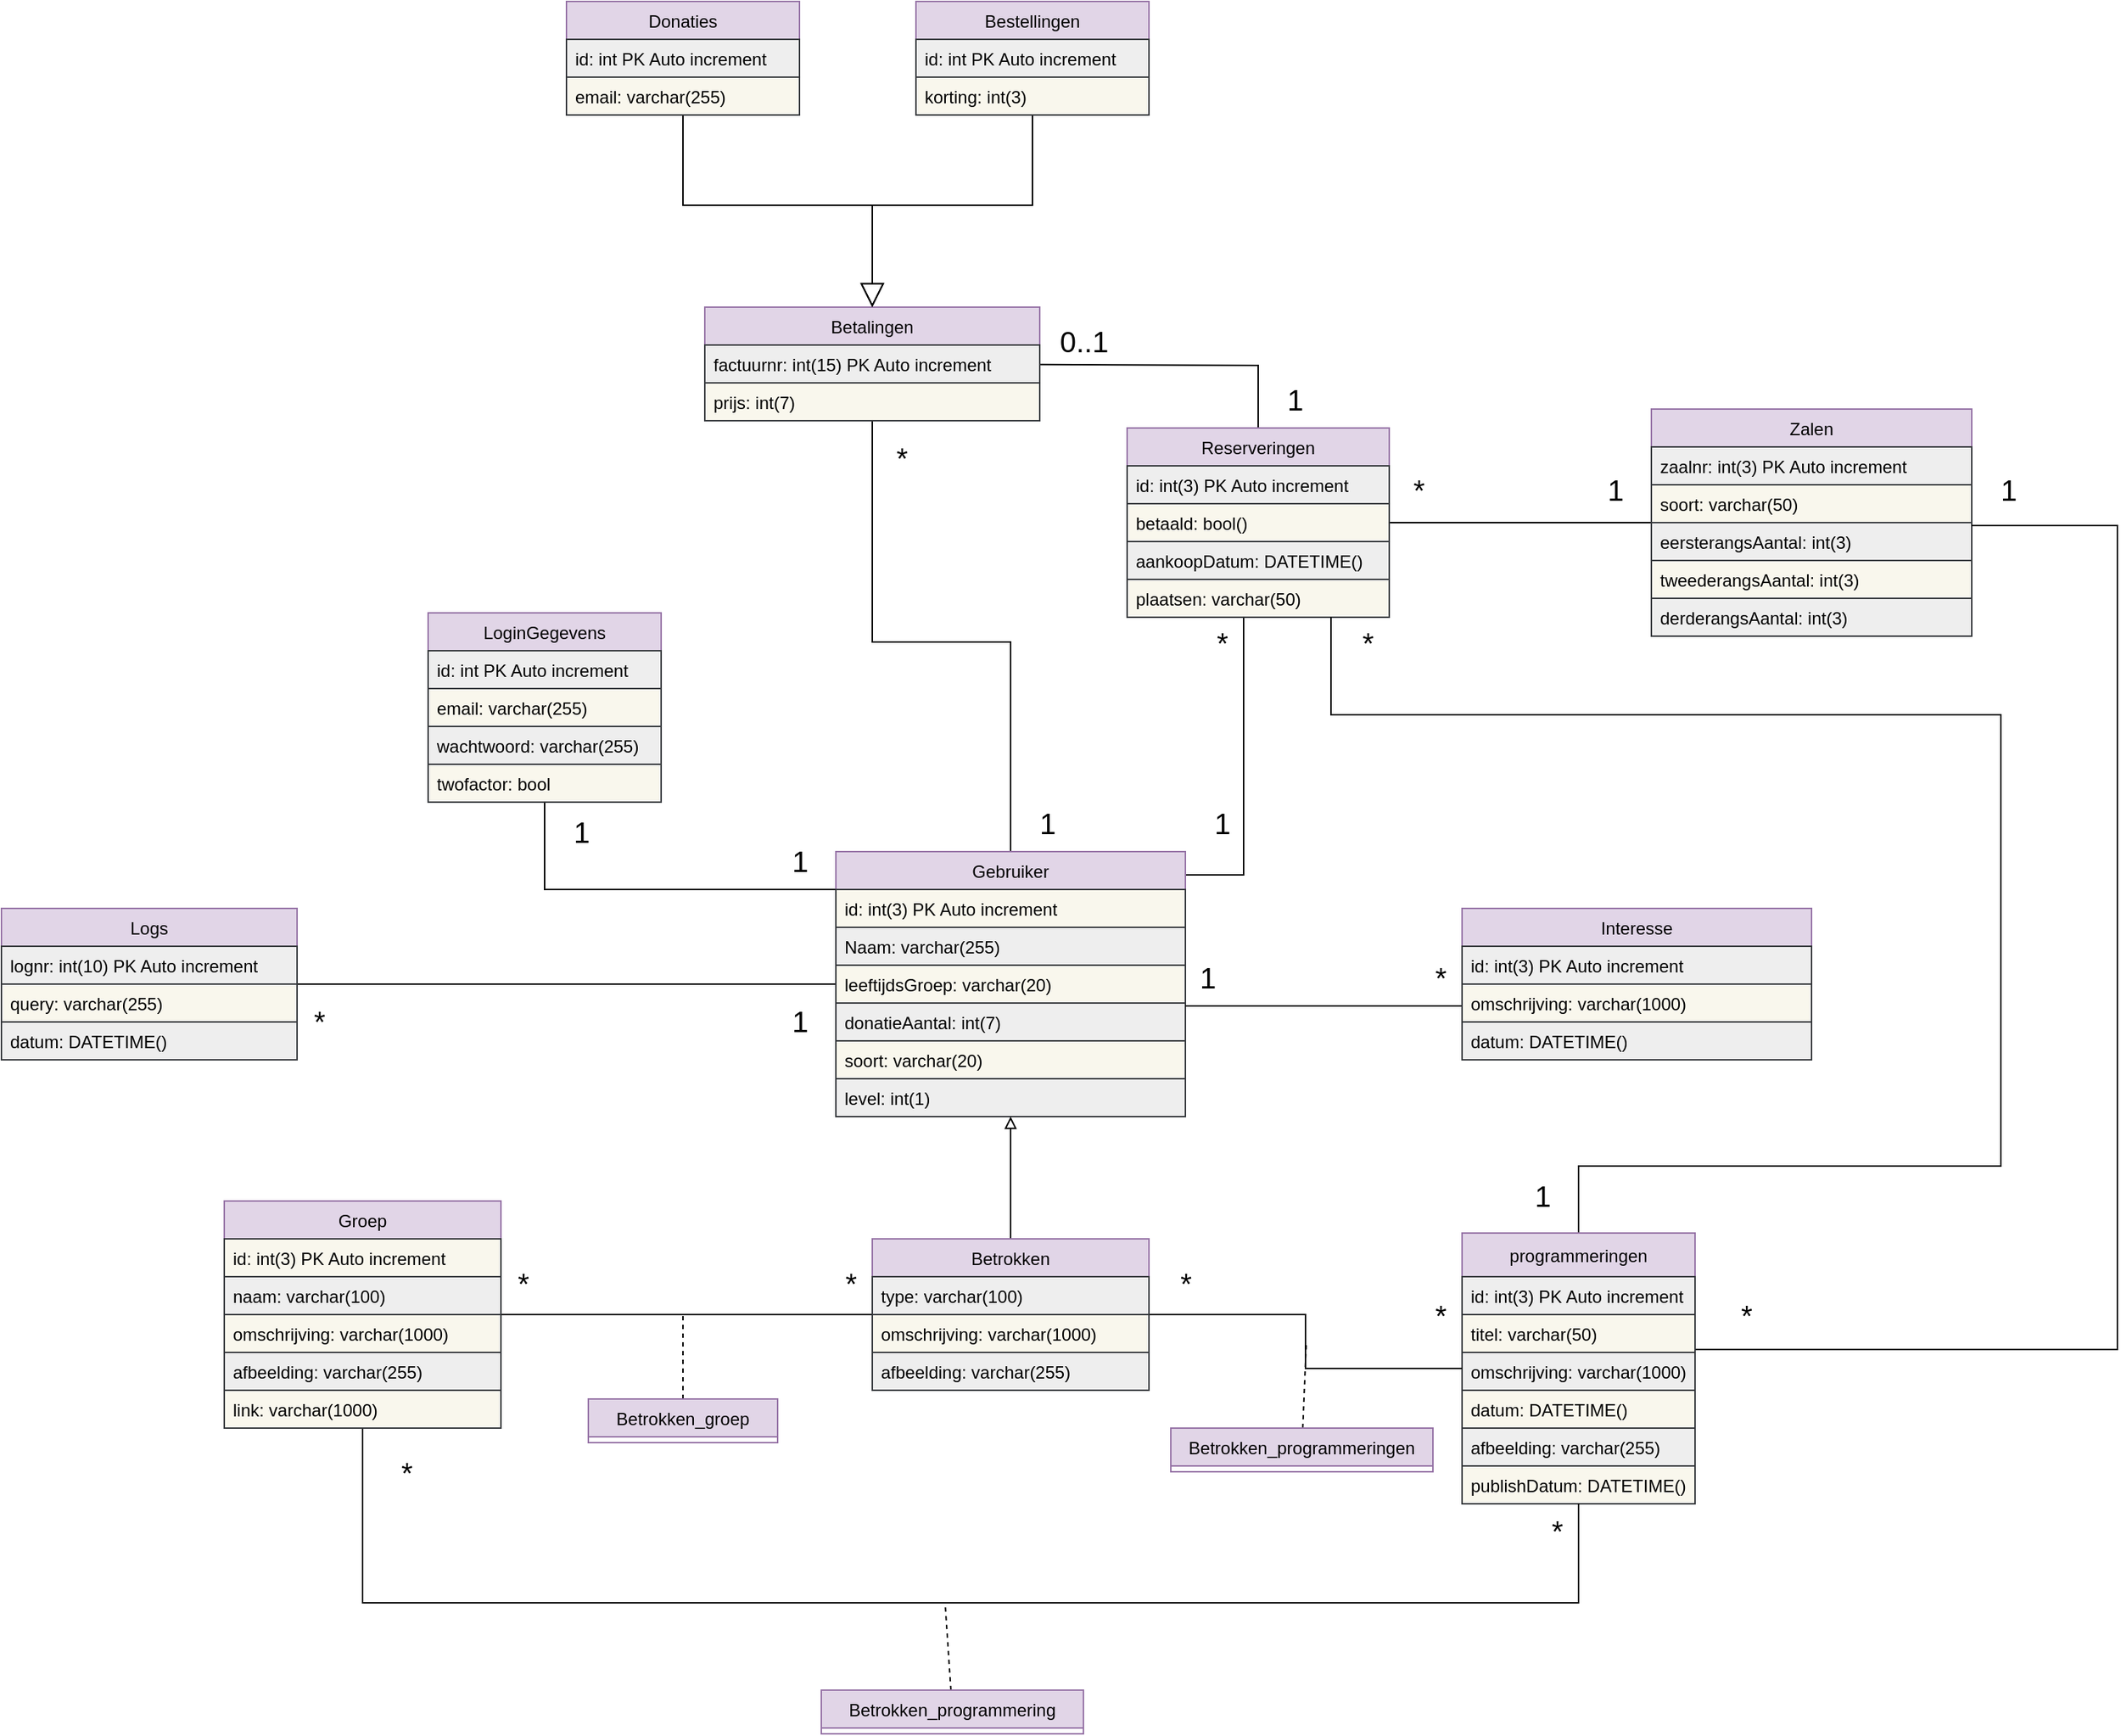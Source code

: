 <mxfile version="20.7.4" type="device"><diagram id="5MEM7ZN8QAMcl4AdXOUo" name="Pagina-1"><mxGraphModel dx="2899" dy="2395" grid="1" gridSize="10" guides="1" tooltips="1" connect="1" arrows="1" fold="1" page="1" pageScale="1" pageWidth="827" pageHeight="1169" math="0" shadow="0"><root><mxCell id="0"/><mxCell id="1" parent="0"/><mxCell id="JwD0VcvtO9P50xtH6d4z-26" style="edgeStyle=orthogonalEdgeStyle;rounded=0;orthogonalLoop=1;jettySize=auto;html=1;endArrow=none;endFill=0;" parent="1" source="JwD0VcvtO9P50xtH6d4z-1" target="JwD0VcvtO9P50xtH6d4z-5" edge="1"><mxGeometry relative="1" as="geometry"><Array as="points"><mxPoint x="-40" y="460"/></Array></mxGeometry></mxCell><mxCell id="JwD0VcvtO9P50xtH6d4z-78" style="edgeStyle=orthogonalEdgeStyle;rounded=0;orthogonalLoop=1;jettySize=auto;html=1;endArrow=none;endFill=0;" parent="1" source="JwD0VcvtO9P50xtH6d4z-1" target="JwD0VcvtO9P50xtH6d4z-13" edge="1"><mxGeometry x="-0.04" y="-10" relative="1" as="geometry"><Array as="points"><mxPoint x="440" y="450"/></Array><mxPoint as="offset"/></mxGeometry></mxCell><mxCell id="43AXDVyfnijeZiFtc-w2-51" style="edgeStyle=none;rounded=0;orthogonalLoop=1;jettySize=auto;html=1;strokeColor=default;fontSize=12;startArrow=none;startFill=0;endArrow=none;endFill=0;startSize=14;endSize=14;sourcePerimeterSpacing=0;targetPerimeterSpacing=0;" edge="1" parent="1" source="JwD0VcvtO9P50xtH6d4z-1" target="43AXDVyfnijeZiFtc-w2-31"><mxGeometry relative="1" as="geometry"><Array as="points"><mxPoint x="280" y="290"/><mxPoint x="185" y="290"/></Array></mxGeometry></mxCell><mxCell id="43AXDVyfnijeZiFtc-w2-59" style="edgeStyle=none;rounded=0;orthogonalLoop=1;jettySize=auto;html=1;strokeColor=default;fontSize=12;startArrow=none;startFill=0;endArrow=none;endFill=0;startSize=14;endSize=14;sourcePerimeterSpacing=0;targetPerimeterSpacing=0;" edge="1" parent="1" source="JwD0VcvtO9P50xtH6d4z-1" target="43AXDVyfnijeZiFtc-w2-54"><mxGeometry relative="1" as="geometry"/></mxCell><mxCell id="JwD0VcvtO9P50xtH6d4z-1" value="Gebruiker" style="swimlane;fontStyle=0;childLayout=stackLayout;horizontal=1;startSize=26;horizontalStack=0;resizeParent=1;resizeParentMax=0;resizeLast=0;collapsible=1;marginBottom=0;fillColor=#e1d5e7;strokeColor=#9673a6;" parent="1" vertex="1"><mxGeometry x="160" y="434" width="240" height="182" as="geometry"/></mxCell><mxCell id="JwD0VcvtO9P50xtH6d4z-2" value="id: int(3) PK Auto increment" style="text;align=left;verticalAlign=top;spacingLeft=4;spacingRight=4;overflow=hidden;rotatable=0;points=[[0,0.5],[1,0.5]];portConstraint=eastwest;fillColor=#f9f7ed;strokeColor=#36393d;" parent="JwD0VcvtO9P50xtH6d4z-1" vertex="1"><mxGeometry y="26" width="240" height="26" as="geometry"/></mxCell><mxCell id="JwD0VcvtO9P50xtH6d4z-4" value="Naam: varchar(255)" style="text;strokeColor=#36393d;fillColor=#eeeeee;align=left;verticalAlign=top;spacingLeft=4;spacingRight=4;overflow=hidden;rotatable=0;points=[[0,0.5],[1,0.5]];portConstraint=eastwest;" parent="JwD0VcvtO9P50xtH6d4z-1" vertex="1"><mxGeometry y="52" width="240" height="26" as="geometry"/></mxCell><mxCell id="JwD0VcvtO9P50xtH6d4z-21" value="leeftijdsGroep: varchar(20)" style="text;align=left;verticalAlign=top;spacingLeft=4;spacingRight=4;overflow=hidden;rotatable=0;points=[[0,0.5],[1,0.5]];portConstraint=eastwest;fillColor=#f9f7ed;strokeColor=#36393d;" parent="JwD0VcvtO9P50xtH6d4z-1" vertex="1"><mxGeometry y="78" width="240" height="26" as="geometry"/></mxCell><mxCell id="JwD0VcvtO9P50xtH6d4z-22" value="donatieAantal: int(7)" style="text;strokeColor=#36393d;fillColor=#eeeeee;align=left;verticalAlign=top;spacingLeft=4;spacingRight=4;overflow=hidden;rotatable=0;points=[[0,0.5],[1,0.5]];portConstraint=eastwest;" parent="JwD0VcvtO9P50xtH6d4z-1" vertex="1"><mxGeometry y="104" width="240" height="26" as="geometry"/></mxCell><mxCell id="JwD0VcvtO9P50xtH6d4z-24" value="soort: varchar(20)" style="text;strokeColor=#36393d;fillColor=#f9f7ed;align=left;verticalAlign=top;spacingLeft=4;spacingRight=4;overflow=hidden;rotatable=0;points=[[0,0.5],[1,0.5]];portConstraint=eastwest;" parent="JwD0VcvtO9P50xtH6d4z-1" vertex="1"><mxGeometry y="130" width="240" height="26" as="geometry"/></mxCell><mxCell id="JwD0VcvtO9P50xtH6d4z-25" value="level: int(1)" style="text;align=left;verticalAlign=top;spacingLeft=4;spacingRight=4;overflow=hidden;rotatable=0;points=[[0,0.5],[1,0.5]];portConstraint=eastwest;fillColor=#eeeeee;strokeColor=#36393d;" parent="JwD0VcvtO9P50xtH6d4z-1" vertex="1"><mxGeometry y="156" width="240" height="26" as="geometry"/></mxCell><mxCell id="JwD0VcvtO9P50xtH6d4z-5" value="LoginGegevens" style="swimlane;fontStyle=0;childLayout=stackLayout;horizontal=1;startSize=26;horizontalStack=0;resizeParent=1;resizeParentMax=0;resizeLast=0;collapsible=1;marginBottom=0;fillColor=#e1d5e7;strokeColor=#9673a6;" parent="1" vertex="1"><mxGeometry x="-120" y="270" width="160" height="130" as="geometry"/></mxCell><mxCell id="JwD0VcvtO9P50xtH6d4z-6" value="id: int PK Auto increment" style="text;align=left;verticalAlign=top;spacingLeft=4;spacingRight=4;overflow=hidden;rotatable=0;points=[[0,0.5],[1,0.5]];portConstraint=eastwest;fillColor=#eeeeee;strokeColor=#36393d;" parent="JwD0VcvtO9P50xtH6d4z-5" vertex="1"><mxGeometry y="26" width="160" height="26" as="geometry"/></mxCell><mxCell id="JwD0VcvtO9P50xtH6d4z-7" value="email: varchar(255)" style="text;align=left;verticalAlign=top;spacingLeft=4;spacingRight=4;overflow=hidden;rotatable=0;points=[[0,0.5],[1,0.5]];portConstraint=eastwest;fillColor=#f9f7ed;strokeColor=#36393d;" parent="JwD0VcvtO9P50xtH6d4z-5" vertex="1"><mxGeometry y="52" width="160" height="26" as="geometry"/></mxCell><mxCell id="JwD0VcvtO9P50xtH6d4z-8" value="wachtwoord: varchar(255)" style="text;strokeColor=#36393d;fillColor=#eeeeee;align=left;verticalAlign=top;spacingLeft=4;spacingRight=4;overflow=hidden;rotatable=0;points=[[0,0.5],[1,0.5]];portConstraint=eastwest;" parent="JwD0VcvtO9P50xtH6d4z-5" vertex="1"><mxGeometry y="78" width="160" height="26" as="geometry"/></mxCell><mxCell id="JwD0VcvtO9P50xtH6d4z-18" value="twofactor: bool" style="text;strokeColor=#36393d;fillColor=#f9f7ed;align=left;verticalAlign=top;spacingLeft=4;spacingRight=4;overflow=hidden;rotatable=0;points=[[0,0.5],[1,0.5]];portConstraint=eastwest;" parent="JwD0VcvtO9P50xtH6d4z-5" vertex="1"><mxGeometry y="104" width="160" height="26" as="geometry"/></mxCell><mxCell id="JwD0VcvtO9P50xtH6d4z-69" style="edgeStyle=orthogonalEdgeStyle;rounded=0;orthogonalLoop=1;jettySize=auto;html=1;endArrow=none;endFill=0;" parent="1" source="JwD0VcvtO9P50xtH6d4z-9" target="JwD0VcvtO9P50xtH6d4z-1" edge="1"><mxGeometry relative="1" as="geometry"><Array as="points"><mxPoint x="490" y="540"/><mxPoint x="490" y="540"/></Array></mxGeometry></mxCell><mxCell id="JwD0VcvtO9P50xtH6d4z-9" value="Interesse" style="swimlane;fontStyle=0;childLayout=stackLayout;horizontal=1;startSize=26;horizontalStack=0;resizeParent=1;resizeParentMax=0;resizeLast=0;collapsible=1;marginBottom=0;fillColor=#e1d5e7;strokeColor=#9673a6;" parent="1" vertex="1"><mxGeometry x="590" y="473" width="240" height="104" as="geometry"/></mxCell><mxCell id="JwD0VcvtO9P50xtH6d4z-10" value="id: int(3) PK Auto increment" style="text;align=left;verticalAlign=top;spacingLeft=4;spacingRight=4;overflow=hidden;rotatable=0;points=[[0,0.5],[1,0.5]];portConstraint=eastwest;fillColor=#eeeeee;strokeColor=#36393d;" parent="JwD0VcvtO9P50xtH6d4z-9" vertex="1"><mxGeometry y="26" width="240" height="26" as="geometry"/></mxCell><mxCell id="JwD0VcvtO9P50xtH6d4z-11" value="omschrijving: varchar(1000)" style="text;align=left;verticalAlign=top;spacingLeft=4;spacingRight=4;overflow=hidden;rotatable=0;points=[[0,0.5],[1,0.5]];portConstraint=eastwest;fillColor=#f9f7ed;strokeColor=#36393d;" parent="JwD0VcvtO9P50xtH6d4z-9" vertex="1"><mxGeometry y="52" width="240" height="26" as="geometry"/></mxCell><mxCell id="JwD0VcvtO9P50xtH6d4z-70" value="datum: DATETIME()" style="text;align=left;verticalAlign=top;spacingLeft=4;spacingRight=4;overflow=hidden;rotatable=0;points=[[0,0.5],[1,0.5]];portConstraint=eastwest;fillColor=#eeeeee;strokeColor=#36393d;" parent="JwD0VcvtO9P50xtH6d4z-9" vertex="1"><mxGeometry y="78" width="240" height="26" as="geometry"/></mxCell><mxCell id="JwD0VcvtO9P50xtH6d4z-73" style="edgeStyle=orthogonalEdgeStyle;rounded=0;orthogonalLoop=1;jettySize=auto;html=1;endArrow=none;endFill=0;" parent="1" source="JwD0VcvtO9P50xtH6d4z-13" target="JwD0VcvtO9P50xtH6d4z-33" edge="1"><mxGeometry relative="1" as="geometry"/></mxCell><mxCell id="43AXDVyfnijeZiFtc-w2-46" style="edgeStyle=none;rounded=0;orthogonalLoop=1;jettySize=auto;html=1;strokeColor=default;fontSize=12;endArrow=none;endFill=0;startSize=14;endSize=14;sourcePerimeterSpacing=0;targetPerimeterSpacing=0;" edge="1" parent="1" source="JwD0VcvtO9P50xtH6d4z-13" target="43AXDVyfnijeZiFtc-w2-31"><mxGeometry relative="1" as="geometry"><Array as="points"><mxPoint x="450" y="100"/></Array></mxGeometry></mxCell><mxCell id="JwD0VcvtO9P50xtH6d4z-13" value="Reserveringen" style="swimlane;fontStyle=0;childLayout=stackLayout;horizontal=1;startSize=26;horizontalStack=0;resizeParent=1;resizeParentMax=0;resizeLast=0;collapsible=1;marginBottom=0;fillColor=#e1d5e7;strokeColor=#9673a6;" parent="1" vertex="1"><mxGeometry x="360" y="143" width="180" height="130" as="geometry"/></mxCell><mxCell id="JwD0VcvtO9P50xtH6d4z-14" value="id: int(3) PK Auto increment" style="text;align=left;verticalAlign=top;spacingLeft=4;spacingRight=4;overflow=hidden;rotatable=0;points=[[0,0.5],[1,0.5]];portConstraint=eastwest;fillColor=#eeeeee;strokeColor=#36393d;" parent="JwD0VcvtO9P50xtH6d4z-13" vertex="1"><mxGeometry y="26" width="180" height="26" as="geometry"/></mxCell><mxCell id="JwD0VcvtO9P50xtH6d4z-15" value="betaald: bool()" style="text;align=left;verticalAlign=top;spacingLeft=4;spacingRight=4;overflow=hidden;rotatable=0;points=[[0,0.5],[1,0.5]];portConstraint=eastwest;fillColor=#f9f7ed;strokeColor=#36393d;" parent="JwD0VcvtO9P50xtH6d4z-13" vertex="1"><mxGeometry y="52" width="180" height="26" as="geometry"/></mxCell><mxCell id="JwD0VcvtO9P50xtH6d4z-16" value="aankoopDatum: DATETIME()" style="text;strokeColor=#36393d;fillColor=#eeeeee;align=left;verticalAlign=top;spacingLeft=4;spacingRight=4;overflow=hidden;rotatable=0;points=[[0,0.5],[1,0.5]];portConstraint=eastwest;" parent="JwD0VcvtO9P50xtH6d4z-13" vertex="1"><mxGeometry y="78" width="180" height="26" as="geometry"/></mxCell><mxCell id="43AXDVyfnijeZiFtc-w2-29" value="plaatsen: varchar(50)" style="text;align=left;verticalAlign=top;spacingLeft=4;spacingRight=4;overflow=hidden;rotatable=0;points=[[0,0.5],[1,0.5]];portConstraint=eastwest;fillColor=#f9f7ed;strokeColor=#36393d;" vertex="1" parent="JwD0VcvtO9P50xtH6d4z-13"><mxGeometry y="104" width="180" height="26" as="geometry"/></mxCell><mxCell id="JwD0VcvtO9P50xtH6d4z-27" value="1" style="text;html=1;align=center;verticalAlign=middle;resizable=0;points=[];autosize=1;strokeColor=none;fillColor=none;fontSize=20;" parent="1" vertex="1"><mxGeometry x="-30" y="400" width="30" height="40" as="geometry"/></mxCell><mxCell id="JwD0VcvtO9P50xtH6d4z-28" value="1" style="text;html=1;align=center;verticalAlign=middle;resizable=0;points=[];autosize=1;strokeColor=none;fillColor=none;fontSize=20;" parent="1" vertex="1"><mxGeometry x="120" y="420" width="30" height="40" as="geometry"/></mxCell><mxCell id="JwD0VcvtO9P50xtH6d4z-33" value="Zalen" style="swimlane;fontStyle=0;childLayout=stackLayout;horizontal=1;startSize=26;horizontalStack=0;resizeParent=1;resizeParentMax=0;resizeLast=0;collapsible=1;marginBottom=0;fillColor=#e1d5e7;strokeColor=#9673a6;" parent="1" vertex="1"><mxGeometry x="720" y="130" width="220" height="156" as="geometry"/></mxCell><mxCell id="JwD0VcvtO9P50xtH6d4z-34" value="zaalnr: int(3) PK Auto increment" style="text;align=left;verticalAlign=top;spacingLeft=4;spacingRight=4;overflow=hidden;rotatable=0;points=[[0,0.5],[1,0.5]];portConstraint=eastwest;fillColor=#eeeeee;strokeColor=#36393d;" parent="JwD0VcvtO9P50xtH6d4z-33" vertex="1"><mxGeometry y="26" width="220" height="26" as="geometry"/></mxCell><mxCell id="JwD0VcvtO9P50xtH6d4z-35" value="soort: varchar(50)" style="text;align=left;verticalAlign=top;spacingLeft=4;spacingRight=4;overflow=hidden;rotatable=0;points=[[0,0.5],[1,0.5]];portConstraint=eastwest;fillColor=#f9f7ed;strokeColor=#36393d;" parent="JwD0VcvtO9P50xtH6d4z-33" vertex="1"><mxGeometry y="52" width="220" height="26" as="geometry"/></mxCell><mxCell id="JwD0VcvtO9P50xtH6d4z-36" value="eersterangsAantal: int(3)" style="text;strokeColor=#36393d;fillColor=#eeeeee;align=left;verticalAlign=top;spacingLeft=4;spacingRight=4;overflow=hidden;rotatable=0;points=[[0,0.5],[1,0.5]];portConstraint=eastwest;" parent="JwD0VcvtO9P50xtH6d4z-33" vertex="1"><mxGeometry y="78" width="220" height="26" as="geometry"/></mxCell><mxCell id="JwD0VcvtO9P50xtH6d4z-50" value="tweederangsAantal: int(3)" style="text;strokeColor=#36393d;fillColor=#f9f7ed;align=left;verticalAlign=top;spacingLeft=4;spacingRight=4;overflow=hidden;rotatable=0;points=[[0,0.5],[1,0.5]];portConstraint=eastwest;" parent="JwD0VcvtO9P50xtH6d4z-33" vertex="1"><mxGeometry y="104" width="220" height="26" as="geometry"/></mxCell><mxCell id="JwD0VcvtO9P50xtH6d4z-51" value="derderangsAantal: int(3)" style="text;align=left;verticalAlign=top;spacingLeft=4;spacingRight=4;overflow=hidden;rotatable=0;points=[[0,0.5],[1,0.5]];portConstraint=eastwest;fillColor=#eeeeee;strokeColor=#36393d;" parent="JwD0VcvtO9P50xtH6d4z-33" vertex="1"><mxGeometry y="130" width="220" height="26" as="geometry"/></mxCell><mxCell id="JwD0VcvtO9P50xtH6d4z-79" style="edgeStyle=orthogonalEdgeStyle;rounded=0;orthogonalLoop=1;jettySize=auto;html=1;endArrow=none;endFill=0;" parent="1" source="JwD0VcvtO9P50xtH6d4z-41" target="JwD0VcvtO9P50xtH6d4z-33" edge="1"><mxGeometry relative="1" as="geometry"><Array as="points"><mxPoint x="1040" y="776"/><mxPoint x="1040" y="210"/></Array></mxGeometry></mxCell><mxCell id="JwD0VcvtO9P50xtH6d4z-89" style="edgeStyle=orthogonalEdgeStyle;rounded=0;orthogonalLoop=1;jettySize=auto;html=1;fontSize=20;endArrow=none;endFill=0;" parent="1" source="JwD0VcvtO9P50xtH6d4z-41" target="JwD0VcvtO9P50xtH6d4z-13" edge="1"><mxGeometry relative="1" as="geometry"><Array as="points"><mxPoint x="670" y="650"/><mxPoint x="960" y="650"/><mxPoint x="960" y="340"/><mxPoint x="500" y="340"/></Array></mxGeometry></mxCell><mxCell id="JwD0VcvtO9P50xtH6d4z-41" value="programmeringen" style="swimlane;fontStyle=0;childLayout=stackLayout;horizontal=1;startSize=30;horizontalStack=0;resizeParent=1;resizeParentMax=0;resizeLast=0;collapsible=1;marginBottom=0;fillColor=#e1d5e7;strokeColor=#9673a6;" parent="1" vertex="1"><mxGeometry x="590" y="696" width="160" height="186" as="geometry"/></mxCell><mxCell id="JwD0VcvtO9P50xtH6d4z-42" value="id: int(3) PK Auto increment" style="text;align=left;verticalAlign=top;spacingLeft=4;spacingRight=4;overflow=hidden;rotatable=0;points=[[0,0.5],[1,0.5]];portConstraint=eastwest;fillColor=#eeeeee;strokeColor=#36393d;" parent="JwD0VcvtO9P50xtH6d4z-41" vertex="1"><mxGeometry y="30" width="160" height="26" as="geometry"/></mxCell><mxCell id="JwD0VcvtO9P50xtH6d4z-43" value="titel: varchar(50)" style="text;align=left;verticalAlign=top;spacingLeft=4;spacingRight=4;overflow=hidden;rotatable=0;points=[[0,0.5],[1,0.5]];portConstraint=eastwest;fillColor=#f9f7ed;strokeColor=#36393d;" parent="JwD0VcvtO9P50xtH6d4z-41" vertex="1"><mxGeometry y="56" width="160" height="26" as="geometry"/></mxCell><mxCell id="JwD0VcvtO9P50xtH6d4z-44" value="omschrijving: varchar(1000)" style="text;strokeColor=#36393d;fillColor=#eeeeee;align=left;verticalAlign=top;spacingLeft=4;spacingRight=4;overflow=hidden;rotatable=0;points=[[0,0.5],[1,0.5]];portConstraint=eastwest;" parent="JwD0VcvtO9P50xtH6d4z-41" vertex="1"><mxGeometry y="82" width="160" height="26" as="geometry"/></mxCell><mxCell id="JwD0VcvtO9P50xtH6d4z-71" value="datum: DATETIME()" style="text;align=left;verticalAlign=top;spacingLeft=4;spacingRight=4;overflow=hidden;rotatable=0;points=[[0,0.5],[1,0.5]];portConstraint=eastwest;fillColor=#f9f7ed;strokeColor=#36393d;" parent="JwD0VcvtO9P50xtH6d4z-41" vertex="1"><mxGeometry y="108" width="160" height="26" as="geometry"/></mxCell><mxCell id="JwD0VcvtO9P50xtH6d4z-72" value="afbeelding: varchar(255)" style="text;strokeColor=#36393d;fillColor=#eeeeee;align=left;verticalAlign=top;spacingLeft=4;spacingRight=4;overflow=hidden;rotatable=0;points=[[0,0.5],[1,0.5]];portConstraint=eastwest;" parent="JwD0VcvtO9P50xtH6d4z-41" vertex="1"><mxGeometry y="134" width="160" height="26" as="geometry"/></mxCell><mxCell id="43AXDVyfnijeZiFtc-w2-30" value="publishDatum: DATETIME()" style="text;align=left;verticalAlign=top;spacingLeft=4;spacingRight=4;overflow=hidden;rotatable=0;points=[[0,0.5],[1,0.5]];portConstraint=eastwest;fillColor=#f9f7ed;strokeColor=#36393d;" vertex="1" parent="JwD0VcvtO9P50xtH6d4z-41"><mxGeometry y="160" width="160" height="26" as="geometry"/></mxCell><mxCell id="JwD0VcvtO9P50xtH6d4z-49" style="edgeStyle=orthogonalEdgeStyle;rounded=0;orthogonalLoop=1;jettySize=auto;html=1;endArrow=block;endFill=0;" parent="1" source="JwD0VcvtO9P50xtH6d4z-45" target="JwD0VcvtO9P50xtH6d4z-1" edge="1"><mxGeometry relative="1" as="geometry"/></mxCell><mxCell id="JwD0VcvtO9P50xtH6d4z-52" style="edgeStyle=orthogonalEdgeStyle;rounded=0;orthogonalLoop=1;jettySize=auto;html=1;endArrow=none;endFill=0;" parent="1" source="JwD0VcvtO9P50xtH6d4z-45" target="JwD0VcvtO9P50xtH6d4z-41" edge="1"><mxGeometry relative="1" as="geometry"/></mxCell><mxCell id="43AXDVyfnijeZiFtc-w2-7" style="edgeStyle=none;curved=1;rounded=0;orthogonalLoop=1;jettySize=auto;html=1;fontSize=12;endArrow=none;startSize=14;endSize=14;sourcePerimeterSpacing=0;targetPerimeterSpacing=0;endFill=0;" edge="1" parent="1" source="JwD0VcvtO9P50xtH6d4z-45" target="43AXDVyfnijeZiFtc-w2-1"><mxGeometry relative="1" as="geometry"/></mxCell><mxCell id="JwD0VcvtO9P50xtH6d4z-45" value="Betrokken" style="swimlane;fontStyle=0;childLayout=stackLayout;horizontal=1;startSize=26;horizontalStack=0;resizeParent=1;resizeParentMax=0;resizeLast=0;collapsible=1;marginBottom=0;fillColor=#e1d5e7;strokeColor=#9673a6;" parent="1" vertex="1"><mxGeometry x="185" y="700" width="190" height="104" as="geometry"/></mxCell><mxCell id="JwD0VcvtO9P50xtH6d4z-46" value="type: varchar(100)" style="text;align=left;verticalAlign=top;spacingLeft=4;spacingRight=4;overflow=hidden;rotatable=0;points=[[0,0.5],[1,0.5]];portConstraint=eastwest;fillColor=#eeeeee;strokeColor=#36393d;" parent="JwD0VcvtO9P50xtH6d4z-45" vertex="1"><mxGeometry y="26" width="190" height="26" as="geometry"/></mxCell><mxCell id="JwD0VcvtO9P50xtH6d4z-47" value="omschrijving: varchar(1000)" style="text;align=left;verticalAlign=top;spacingLeft=4;spacingRight=4;overflow=hidden;rotatable=0;points=[[0,0.5],[1,0.5]];portConstraint=eastwest;fillColor=#f9f7ed;strokeColor=#36393d;" parent="JwD0VcvtO9P50xtH6d4z-45" vertex="1"><mxGeometry y="52" width="190" height="26" as="geometry"/></mxCell><mxCell id="JwD0VcvtO9P50xtH6d4z-48" value="afbeelding: varchar(255)" style="text;strokeColor=#36393d;fillColor=#eeeeee;align=left;verticalAlign=top;spacingLeft=4;spacingRight=4;overflow=hidden;rotatable=0;points=[[0,0.5],[1,0.5]];portConstraint=eastwest;" parent="JwD0VcvtO9P50xtH6d4z-45" vertex="1"><mxGeometry y="78" width="190" height="26" as="geometry"/></mxCell><mxCell id="JwD0VcvtO9P50xtH6d4z-67" value="*" style="text;html=1;align=center;verticalAlign=middle;resizable=0;points=[];autosize=1;strokeColor=none;fillColor=none;fontSize=20;" parent="1" vertex="1"><mxGeometry x="385" y="710" width="30" height="40" as="geometry"/></mxCell><mxCell id="JwD0VcvtO9P50xtH6d4z-68" value="*" style="text;html=1;align=center;verticalAlign=middle;resizable=0;points=[];autosize=1;strokeColor=none;fillColor=none;fontSize=20;" parent="1" vertex="1"><mxGeometry x="560" y="732" width="30" height="40" as="geometry"/></mxCell><mxCell id="JwD0VcvtO9P50xtH6d4z-74" value="*" style="text;html=1;align=center;verticalAlign=middle;resizable=0;points=[];autosize=1;strokeColor=none;fillColor=none;fontSize=20;" parent="1" vertex="1"><mxGeometry x="545" y="165" width="30" height="40" as="geometry"/></mxCell><mxCell id="JwD0VcvtO9P50xtH6d4z-80" value="1" style="text;html=1;align=center;verticalAlign=middle;resizable=0;points=[];autosize=1;strokeColor=none;fillColor=none;fontSize=20;" parent="1" vertex="1"><mxGeometry x="680" y="165" width="30" height="40" as="geometry"/></mxCell><mxCell id="JwD0VcvtO9P50xtH6d4z-83" value="*" style="text;html=1;align=center;verticalAlign=middle;resizable=0;points=[];autosize=1;strokeColor=none;fillColor=none;fontSize=20;" parent="1" vertex="1"><mxGeometry x="560" y="500" width="30" height="40" as="geometry"/></mxCell><mxCell id="JwD0VcvtO9P50xtH6d4z-84" value="1" style="text;html=1;align=center;verticalAlign=middle;resizable=0;points=[];autosize=1;strokeColor=none;fillColor=none;fontSize=20;" parent="1" vertex="1"><mxGeometry x="400" y="500" width="30" height="40" as="geometry"/></mxCell><mxCell id="JwD0VcvtO9P50xtH6d4z-85" value="*" style="text;html=1;align=center;verticalAlign=middle;resizable=0;points=[];autosize=1;strokeColor=none;fillColor=none;fontSize=20;" parent="1" vertex="1"><mxGeometry x="410" y="270" width="30" height="40" as="geometry"/></mxCell><mxCell id="JwD0VcvtO9P50xtH6d4z-86" value="1" style="text;html=1;align=center;verticalAlign=middle;resizable=0;points=[];autosize=1;strokeColor=none;fillColor=none;fontSize=20;" parent="1" vertex="1"><mxGeometry x="410" y="394" width="30" height="40" as="geometry"/></mxCell><mxCell id="JwD0VcvtO9P50xtH6d4z-87" value="1" style="text;html=1;align=center;verticalAlign=middle;resizable=0;points=[];autosize=1;strokeColor=none;fillColor=none;fontSize=20;" parent="1" vertex="1"><mxGeometry x="950" y="165" width="30" height="40" as="geometry"/></mxCell><mxCell id="JwD0VcvtO9P50xtH6d4z-88" value="*" style="text;html=1;align=center;verticalAlign=middle;resizable=0;points=[];autosize=1;strokeColor=none;fillColor=none;fontSize=20;" parent="1" vertex="1"><mxGeometry x="770" y="732" width="30" height="40" as="geometry"/></mxCell><mxCell id="JwD0VcvtO9P50xtH6d4z-90" value="1" style="text;html=1;align=center;verticalAlign=middle;resizable=0;points=[];autosize=1;strokeColor=none;fillColor=none;fontSize=20;" parent="1" vertex="1"><mxGeometry x="630" y="650" width="30" height="40" as="geometry"/></mxCell><mxCell id="JwD0VcvtO9P50xtH6d4z-91" value="*" style="text;html=1;align=center;verticalAlign=middle;resizable=0;points=[];autosize=1;strokeColor=none;fillColor=none;fontSize=20;" parent="1" vertex="1"><mxGeometry x="510" y="270" width="30" height="40" as="geometry"/></mxCell><mxCell id="43AXDVyfnijeZiFtc-w2-11" style="edgeStyle=none;rounded=0;orthogonalLoop=1;jettySize=auto;html=1;strokeColor=default;fontSize=12;endArrow=none;endFill=0;startSize=14;endSize=14;sourcePerimeterSpacing=0;targetPerimeterSpacing=0;" edge="1" parent="1" source="43AXDVyfnijeZiFtc-w2-1" target="JwD0VcvtO9P50xtH6d4z-41"><mxGeometry relative="1" as="geometry"><Array as="points"><mxPoint x="-165" y="950"/><mxPoint x="240" y="950"/><mxPoint x="670" y="950"/></Array></mxGeometry></mxCell><mxCell id="43AXDVyfnijeZiFtc-w2-1" value="Groep" style="swimlane;fontStyle=0;childLayout=stackLayout;horizontal=1;startSize=26;horizontalStack=0;resizeParent=1;resizeParentMax=0;resizeLast=0;collapsible=1;marginBottom=0;fillColor=#e1d5e7;strokeColor=#9673a6;" vertex="1" parent="1"><mxGeometry x="-260" y="674" width="190" height="156" as="geometry"/></mxCell><mxCell id="43AXDVyfnijeZiFtc-w2-5" value="id: int(3) PK Auto increment" style="text;align=left;verticalAlign=top;spacingLeft=4;spacingRight=4;overflow=hidden;rotatable=0;points=[[0,0.5],[1,0.5]];portConstraint=eastwest;fillColor=#f9f7ed;strokeColor=#36393d;" vertex="1" parent="43AXDVyfnijeZiFtc-w2-1"><mxGeometry y="26" width="190" height="26" as="geometry"/></mxCell><mxCell id="43AXDVyfnijeZiFtc-w2-2" value="naam: varchar(100)" style="text;align=left;verticalAlign=top;spacingLeft=4;spacingRight=4;overflow=hidden;rotatable=0;points=[[0,0.5],[1,0.5]];portConstraint=eastwest;fillColor=#eeeeee;strokeColor=#36393d;" vertex="1" parent="43AXDVyfnijeZiFtc-w2-1"><mxGeometry y="52" width="190" height="26" as="geometry"/></mxCell><mxCell id="43AXDVyfnijeZiFtc-w2-3" value="omschrijving: varchar(1000)" style="text;align=left;verticalAlign=top;spacingLeft=4;spacingRight=4;overflow=hidden;rotatable=0;points=[[0,0.5],[1,0.5]];portConstraint=eastwest;fillColor=#f9f7ed;strokeColor=#36393d;" vertex="1" parent="43AXDVyfnijeZiFtc-w2-1"><mxGeometry y="78" width="190" height="26" as="geometry"/></mxCell><mxCell id="43AXDVyfnijeZiFtc-w2-4" value="afbeelding: varchar(255)" style="text;strokeColor=#36393d;fillColor=#eeeeee;align=left;verticalAlign=top;spacingLeft=4;spacingRight=4;overflow=hidden;rotatable=0;points=[[0,0.5],[1,0.5]];portConstraint=eastwest;" vertex="1" parent="43AXDVyfnijeZiFtc-w2-1"><mxGeometry y="104" width="190" height="26" as="geometry"/></mxCell><mxCell id="43AXDVyfnijeZiFtc-w2-6" value="link: varchar(1000)" style="text;align=left;verticalAlign=top;spacingLeft=4;spacingRight=4;overflow=hidden;rotatable=0;points=[[0,0.5],[1,0.5]];portConstraint=eastwest;fillColor=#f9f7ed;strokeColor=#36393d;" vertex="1" parent="43AXDVyfnijeZiFtc-w2-1"><mxGeometry y="130" width="190" height="26" as="geometry"/></mxCell><mxCell id="43AXDVyfnijeZiFtc-w2-8" value="*" style="text;html=1;align=center;verticalAlign=middle;resizable=0;points=[];autosize=1;strokeColor=none;fillColor=none;fontSize=20;" vertex="1" parent="1"><mxGeometry x="155" y="710" width="30" height="40" as="geometry"/></mxCell><mxCell id="43AXDVyfnijeZiFtc-w2-9" value="*" style="text;html=1;align=center;verticalAlign=middle;resizable=0;points=[];autosize=1;strokeColor=none;fillColor=none;fontSize=20;" vertex="1" parent="1"><mxGeometry x="-70" y="710" width="30" height="40" as="geometry"/></mxCell><mxCell id="43AXDVyfnijeZiFtc-w2-12" value="*" style="text;html=1;align=center;verticalAlign=middle;resizable=0;points=[];autosize=1;strokeColor=none;fillColor=none;fontSize=20;" vertex="1" parent="1"><mxGeometry x="-150" y="840" width="30" height="40" as="geometry"/></mxCell><mxCell id="43AXDVyfnijeZiFtc-w2-13" value="*" style="text;html=1;align=center;verticalAlign=middle;resizable=0;points=[];autosize=1;strokeColor=none;fillColor=none;fontSize=20;" vertex="1" parent="1"><mxGeometry x="640" y="880" width="30" height="40" as="geometry"/></mxCell><mxCell id="43AXDVyfnijeZiFtc-w2-18" style="edgeStyle=none;rounded=0;orthogonalLoop=1;jettySize=auto;html=1;strokeColor=default;fontSize=12;endArrow=none;endFill=0;startSize=14;endSize=14;sourcePerimeterSpacing=0;targetPerimeterSpacing=0;dashed=1;" edge="1" parent="1" source="43AXDVyfnijeZiFtc-w2-14"><mxGeometry relative="1" as="geometry"><mxPoint x="235" y="950" as="targetPoint"/></mxGeometry></mxCell><mxCell id="43AXDVyfnijeZiFtc-w2-14" value="Betrokken_programmering" style="swimlane;fontStyle=0;childLayout=stackLayout;horizontal=1;startSize=26;horizontalStack=0;resizeParent=1;resizeParentMax=0;resizeLast=0;collapsible=1;marginBottom=0;fillColor=#e1d5e7;strokeColor=#9673a6;" vertex="1" collapsed="1" parent="1"><mxGeometry x="150" y="1010" width="180" height="30" as="geometry"><mxRectangle x="140" y="1010" width="190" height="52" as="alternateBounds"/></mxGeometry></mxCell><mxCell id="43AXDVyfnijeZiFtc-w2-17" value="" style="text;strokeColor=#36393d;fillColor=#eeeeee;align=left;verticalAlign=top;spacingLeft=4;spacingRight=4;overflow=hidden;rotatable=0;points=[[0,0.5],[1,0.5]];portConstraint=eastwest;" vertex="1" parent="43AXDVyfnijeZiFtc-w2-14"><mxGeometry y="26" width="190" height="26" as="geometry"/></mxCell><mxCell id="43AXDVyfnijeZiFtc-w2-21" style="edgeStyle=none;rounded=0;orthogonalLoop=1;jettySize=auto;html=1;dashed=1;strokeColor=default;fontSize=12;endArrow=none;endFill=0;startSize=14;endSize=14;sourcePerimeterSpacing=0;targetPerimeterSpacing=0;" edge="1" parent="1" source="43AXDVyfnijeZiFtc-w2-19"><mxGeometry relative="1" as="geometry"><mxPoint x="55" y="750" as="targetPoint"/></mxGeometry></mxCell><mxCell id="43AXDVyfnijeZiFtc-w2-19" value="Betrokken_groep" style="swimlane;fontStyle=0;childLayout=stackLayout;horizontal=1;startSize=26;horizontalStack=0;resizeParent=1;resizeParentMax=0;resizeLast=0;collapsible=1;marginBottom=0;fillColor=#e1d5e7;strokeColor=#9673a6;" vertex="1" collapsed="1" parent="1"><mxGeometry x="-10" y="810" width="130" height="30" as="geometry"><mxRectangle x="-40" y="810" width="190" height="52" as="alternateBounds"/></mxGeometry></mxCell><mxCell id="43AXDVyfnijeZiFtc-w2-20" value="" style="text;strokeColor=#36393d;fillColor=#eeeeee;align=left;verticalAlign=top;spacingLeft=4;spacingRight=4;overflow=hidden;rotatable=0;points=[[0,0.5],[1,0.5]];portConstraint=eastwest;" vertex="1" parent="43AXDVyfnijeZiFtc-w2-19"><mxGeometry y="26" width="190" height="26" as="geometry"/></mxCell><mxCell id="43AXDVyfnijeZiFtc-w2-22" style="edgeStyle=none;rounded=0;orthogonalLoop=1;jettySize=auto;html=1;dashed=1;strokeColor=default;fontSize=12;endArrow=none;endFill=0;startSize=14;endSize=14;sourcePerimeterSpacing=0;targetPerimeterSpacing=0;" edge="1" source="43AXDVyfnijeZiFtc-w2-23" parent="1"><mxGeometry relative="1" as="geometry"><mxPoint x="483" y="772" as="targetPoint"/></mxGeometry></mxCell><mxCell id="43AXDVyfnijeZiFtc-w2-23" value="Betrokken_programmeringen" style="swimlane;fontStyle=0;childLayout=stackLayout;horizontal=1;startSize=26;horizontalStack=0;resizeParent=1;resizeParentMax=0;resizeLast=0;collapsible=1;marginBottom=0;fillColor=#e1d5e7;strokeColor=#9673a6;" vertex="1" collapsed="1" parent="1"><mxGeometry x="390" y="830" width="180" height="30" as="geometry"><mxRectangle x="-40" y="810" width="190" height="52" as="alternateBounds"/></mxGeometry></mxCell><mxCell id="43AXDVyfnijeZiFtc-w2-24" value="" style="text;strokeColor=#36393d;fillColor=#eeeeee;align=left;verticalAlign=top;spacingLeft=4;spacingRight=4;overflow=hidden;rotatable=0;points=[[0,0.5],[1,0.5]];portConstraint=eastwest;" vertex="1" parent="43AXDVyfnijeZiFtc-w2-23"><mxGeometry y="26" width="190" height="26" as="geometry"/></mxCell><mxCell id="43AXDVyfnijeZiFtc-w2-31" value="Betalingen" style="swimlane;fontStyle=0;childLayout=stackLayout;horizontal=1;startSize=26;horizontalStack=0;resizeParent=1;resizeParentMax=0;resizeLast=0;collapsible=1;marginBottom=0;fillColor=#e1d5e7;strokeColor=#9673a6;" vertex="1" parent="1"><mxGeometry x="70" y="60" width="230" height="78" as="geometry"/></mxCell><mxCell id="43AXDVyfnijeZiFtc-w2-32" value="factuurnr: int(15) PK Auto increment" style="text;align=left;verticalAlign=top;spacingLeft=4;spacingRight=4;overflow=hidden;rotatable=0;points=[[0,0.5],[1,0.5]];portConstraint=eastwest;fillColor=#eeeeee;strokeColor=#36393d;" vertex="1" parent="43AXDVyfnijeZiFtc-w2-31"><mxGeometry y="26" width="230" height="26" as="geometry"/></mxCell><mxCell id="43AXDVyfnijeZiFtc-w2-33" value="prijs: int(7)" style="text;align=left;verticalAlign=top;spacingLeft=4;spacingRight=4;overflow=hidden;rotatable=0;points=[[0,0.5],[1,0.5]];portConstraint=eastwest;fillColor=#f9f7ed;strokeColor=#36393d;" vertex="1" parent="43AXDVyfnijeZiFtc-w2-31"><mxGeometry y="52" width="230" height="26" as="geometry"/></mxCell><mxCell id="43AXDVyfnijeZiFtc-w2-49" style="edgeStyle=none;rounded=0;orthogonalLoop=1;jettySize=auto;html=1;strokeColor=default;fontSize=12;endArrow=block;endFill=0;startSize=14;endSize=14;sourcePerimeterSpacing=0;targetPerimeterSpacing=0;" edge="1" parent="1" source="43AXDVyfnijeZiFtc-w2-36" target="43AXDVyfnijeZiFtc-w2-31"><mxGeometry relative="1" as="geometry"><Array as="points"><mxPoint x="55" y="-10"/><mxPoint x="185" y="-10"/></Array></mxGeometry></mxCell><mxCell id="43AXDVyfnijeZiFtc-w2-36" value="Donaties" style="swimlane;fontStyle=0;childLayout=stackLayout;horizontal=1;startSize=26;horizontalStack=0;resizeParent=1;resizeParentMax=0;resizeLast=0;collapsible=1;marginBottom=0;fillColor=#e1d5e7;strokeColor=#9673a6;" vertex="1" parent="1"><mxGeometry x="-25" y="-150" width="160" height="78" as="geometry"/></mxCell><mxCell id="43AXDVyfnijeZiFtc-w2-37" value="id: int PK Auto increment" style="text;align=left;verticalAlign=top;spacingLeft=4;spacingRight=4;overflow=hidden;rotatable=0;points=[[0,0.5],[1,0.5]];portConstraint=eastwest;fillColor=#eeeeee;strokeColor=#36393d;" vertex="1" parent="43AXDVyfnijeZiFtc-w2-36"><mxGeometry y="26" width="160" height="26" as="geometry"/></mxCell><mxCell id="43AXDVyfnijeZiFtc-w2-38" value="email: varchar(255)" style="text;align=left;verticalAlign=top;spacingLeft=4;spacingRight=4;overflow=hidden;rotatable=0;points=[[0,0.5],[1,0.5]];portConstraint=eastwest;fillColor=#f9f7ed;strokeColor=#36393d;" vertex="1" parent="43AXDVyfnijeZiFtc-w2-36"><mxGeometry y="52" width="160" height="26" as="geometry"/></mxCell><mxCell id="43AXDVyfnijeZiFtc-w2-50" style="edgeStyle=none;rounded=0;orthogonalLoop=1;jettySize=auto;html=1;strokeColor=default;fontSize=12;endArrow=block;endFill=0;startSize=14;endSize=14;sourcePerimeterSpacing=0;targetPerimeterSpacing=0;startArrow=none;startFill=0;" edge="1" parent="1" source="43AXDVyfnijeZiFtc-w2-41" target="43AXDVyfnijeZiFtc-w2-31"><mxGeometry relative="1" as="geometry"><Array as="points"><mxPoint x="295" y="-10"/><mxPoint x="185" y="-10"/></Array></mxGeometry></mxCell><mxCell id="43AXDVyfnijeZiFtc-w2-41" value="Bestellingen" style="swimlane;fontStyle=0;childLayout=stackLayout;horizontal=1;startSize=26;horizontalStack=0;resizeParent=1;resizeParentMax=0;resizeLast=0;collapsible=1;marginBottom=0;fillColor=#e1d5e7;strokeColor=#9673a6;" vertex="1" parent="1"><mxGeometry x="215" y="-150" width="160" height="78" as="geometry"/></mxCell><mxCell id="43AXDVyfnijeZiFtc-w2-42" value="id: int PK Auto increment" style="text;align=left;verticalAlign=top;spacingLeft=4;spacingRight=4;overflow=hidden;rotatable=0;points=[[0,0.5],[1,0.5]];portConstraint=eastwest;fillColor=#eeeeee;strokeColor=#36393d;" vertex="1" parent="43AXDVyfnijeZiFtc-w2-41"><mxGeometry y="26" width="160" height="26" as="geometry"/></mxCell><mxCell id="43AXDVyfnijeZiFtc-w2-43" value="korting: int(3)" style="text;align=left;verticalAlign=top;spacingLeft=4;spacingRight=4;overflow=hidden;rotatable=0;points=[[0,0.5],[1,0.5]];portConstraint=eastwest;fillColor=#f9f7ed;strokeColor=#36393d;" vertex="1" parent="43AXDVyfnijeZiFtc-w2-41"><mxGeometry y="52" width="160" height="26" as="geometry"/></mxCell><mxCell id="43AXDVyfnijeZiFtc-w2-47" value="1" style="text;html=1;align=center;verticalAlign=middle;resizable=0;points=[];autosize=1;strokeColor=none;fillColor=none;fontSize=20;" vertex="1" parent="1"><mxGeometry x="460" y="103" width="30" height="40" as="geometry"/></mxCell><mxCell id="43AXDVyfnijeZiFtc-w2-48" value="0..1" style="text;html=1;align=center;verticalAlign=middle;resizable=0;points=[];autosize=1;strokeColor=none;fillColor=none;fontSize=20;" vertex="1" parent="1"><mxGeometry x="300" y="63" width="60" height="40" as="geometry"/></mxCell><mxCell id="43AXDVyfnijeZiFtc-w2-52" value="*" style="text;html=1;align=center;verticalAlign=middle;resizable=0;points=[];autosize=1;strokeColor=none;fillColor=none;fontSize=20;" vertex="1" parent="1"><mxGeometry x="190" y="143" width="30" height="40" as="geometry"/></mxCell><mxCell id="43AXDVyfnijeZiFtc-w2-53" value="1" style="text;html=1;align=center;verticalAlign=middle;resizable=0;points=[];autosize=1;strokeColor=none;fillColor=none;fontSize=20;" vertex="1" parent="1"><mxGeometry x="290" y="394" width="30" height="40" as="geometry"/></mxCell><mxCell id="43AXDVyfnijeZiFtc-w2-54" value="Logs" style="swimlane;fontStyle=0;childLayout=stackLayout;horizontal=1;startSize=26;horizontalStack=0;resizeParent=1;resizeParentMax=0;resizeLast=0;collapsible=1;marginBottom=0;fillColor=#e1d5e7;strokeColor=#9673a6;" vertex="1" parent="1"><mxGeometry x="-413" y="473" width="203" height="104" as="geometry"/></mxCell><mxCell id="43AXDVyfnijeZiFtc-w2-55" value="lognr: int(10) PK Auto increment" style="text;align=left;verticalAlign=top;spacingLeft=4;spacingRight=4;overflow=hidden;rotatable=0;points=[[0,0.5],[1,0.5]];portConstraint=eastwest;fillColor=#eeeeee;strokeColor=#36393d;" vertex="1" parent="43AXDVyfnijeZiFtc-w2-54"><mxGeometry y="26" width="203" height="26" as="geometry"/></mxCell><mxCell id="43AXDVyfnijeZiFtc-w2-56" value="query: varchar(255)" style="text;align=left;verticalAlign=top;spacingLeft=4;spacingRight=4;overflow=hidden;rotatable=0;points=[[0,0.5],[1,0.5]];portConstraint=eastwest;fillColor=#f9f7ed;strokeColor=#36393d;" vertex="1" parent="43AXDVyfnijeZiFtc-w2-54"><mxGeometry y="52" width="203" height="26" as="geometry"/></mxCell><mxCell id="43AXDVyfnijeZiFtc-w2-57" value="datum: DATETIME()" style="text;strokeColor=#36393d;fillColor=#eeeeee;align=left;verticalAlign=top;spacingLeft=4;spacingRight=4;overflow=hidden;rotatable=0;points=[[0,0.5],[1,0.5]];portConstraint=eastwest;" vertex="1" parent="43AXDVyfnijeZiFtc-w2-54"><mxGeometry y="78" width="203" height="26" as="geometry"/></mxCell><mxCell id="43AXDVyfnijeZiFtc-w2-60" value="1" style="text;html=1;align=center;verticalAlign=middle;resizable=0;points=[];autosize=1;strokeColor=none;fillColor=none;fontSize=20;" vertex="1" parent="1"><mxGeometry x="120" y="530" width="30" height="40" as="geometry"/></mxCell><mxCell id="43AXDVyfnijeZiFtc-w2-61" value="*" style="text;html=1;align=center;verticalAlign=middle;resizable=0;points=[];autosize=1;strokeColor=none;fillColor=none;fontSize=20;" vertex="1" parent="1"><mxGeometry x="-210" y="530" width="30" height="40" as="geometry"/></mxCell></root></mxGraphModel></diagram></mxfile>